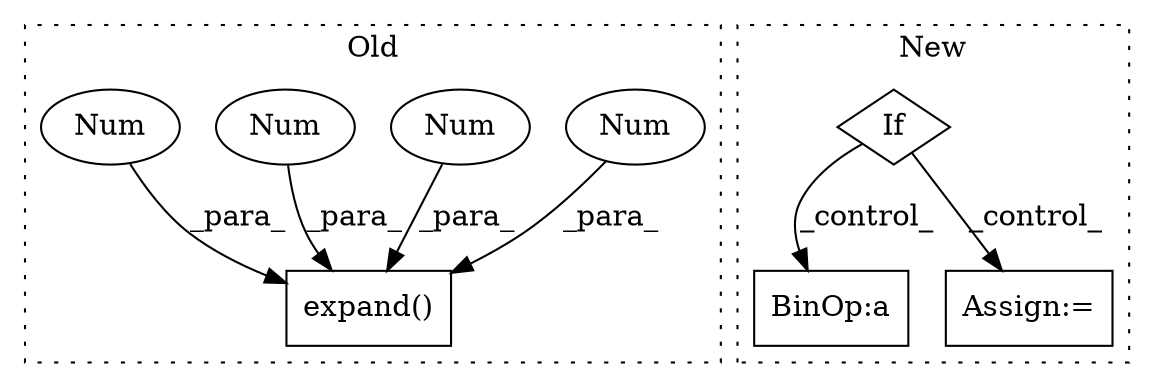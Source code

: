 digraph G {
subgraph cluster0 {
1 [label="expand()" a="75" s="4197,4216" l="9,1" shape="box"];
4 [label="Num" a="76" s="4212" l="1" shape="ellipse"];
5 [label="Num" a="76" s="4209" l="1" shape="ellipse"];
6 [label="Num" a="76" s="4206" l="1" shape="ellipse"];
7 [label="Num" a="76" s="4215" l="1" shape="ellipse"];
label = "Old";
style="dotted";
}
subgraph cluster1 {
2 [label="If" a="96" s="5226,5249" l="3,18" shape="diamond"];
3 [label="BinOp:a" a="82" s="5461" l="3" shape="box"];
8 [label="Assign:=" a="68" s="5273" l="3" shape="box"];
label = "New";
style="dotted";
}
2 -> 3 [label="_control_"];
2 -> 8 [label="_control_"];
4 -> 1 [label="_para_"];
5 -> 1 [label="_para_"];
6 -> 1 [label="_para_"];
7 -> 1 [label="_para_"];
}